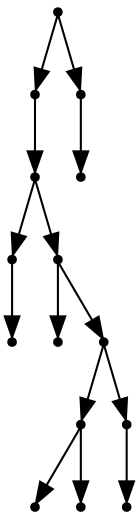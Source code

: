 digraph {
  14 [shape=point];
  11 [shape=point];
  10 [shape=point];
  1 [shape=point];
  0 [shape=point];
  9 [shape=point];
  2 [shape=point];
  8 [shape=point];
  5 [shape=point];
  3 [shape=point];
  4 [shape=point];
  7 [shape=point];
  6 [shape=point];
  13 [shape=point];
  12 [shape=point];
14 -> 11;
11 -> 10;
10 -> 1;
1 -> 0;
10 -> 9;
9 -> 2;
9 -> 8;
8 -> 5;
5 -> 3;
5 -> 4;
8 -> 7;
7 -> 6;
14 -> 13;
13 -> 12;
}

